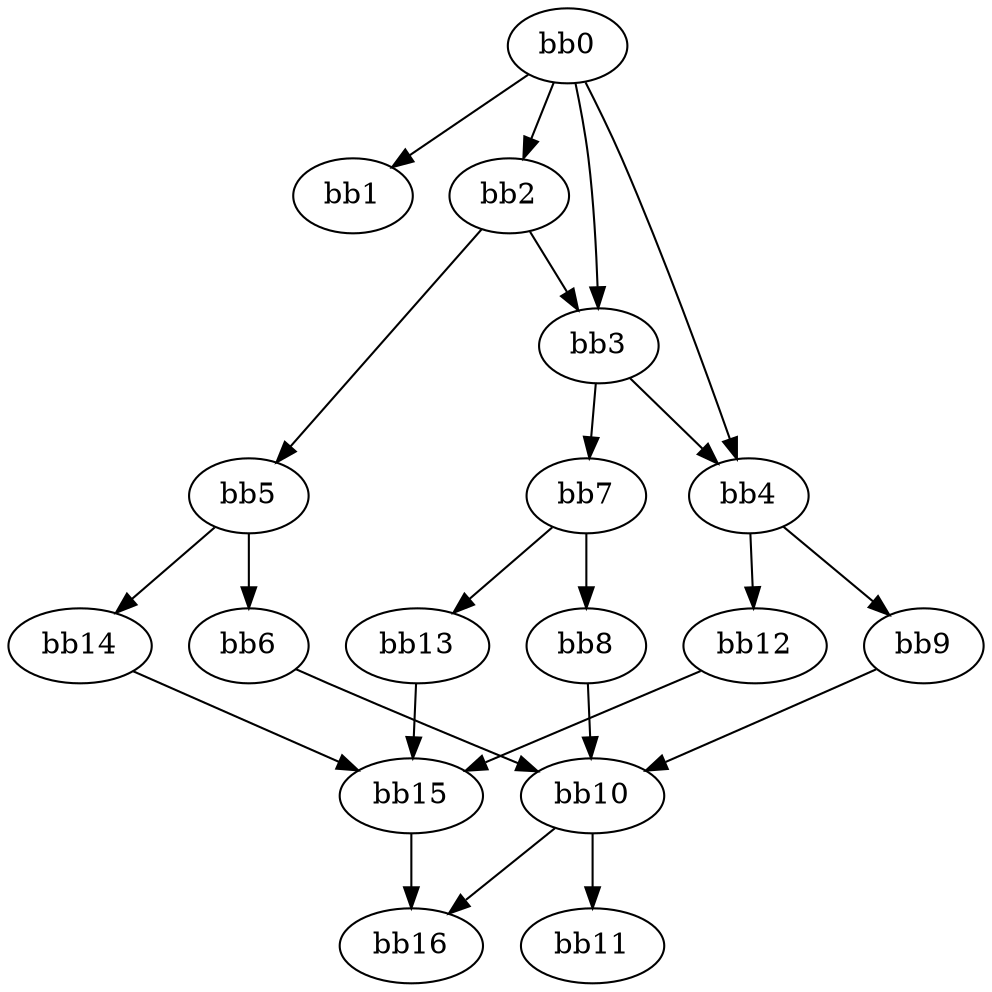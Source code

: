 digraph {
    0 [ label = "bb0\l" ]
    1 [ label = "bb1\l" ]
    2 [ label = "bb2\l" ]
    3 [ label = "bb3\l" ]
    4 [ label = "bb4\l" ]
    5 [ label = "bb5\l" ]
    6 [ label = "bb6\l" ]
    7 [ label = "bb7\l" ]
    8 [ label = "bb8\l" ]
    9 [ label = "bb9\l" ]
    10 [ label = "bb10\l" ]
    11 [ label = "bb11\l" ]
    12 [ label = "bb12\l" ]
    13 [ label = "bb13\l" ]
    14 [ label = "bb14\l" ]
    15 [ label = "bb15\l" ]
    16 [ label = "bb16\l" ]
    0 -> 1 [ ]
    0 -> 2 [ ]
    0 -> 3 [ ]
    0 -> 4 [ ]
    2 -> 3 [ ]
    2 -> 5 [ ]
    3 -> 4 [ ]
    3 -> 7 [ ]
    4 -> 9 [ ]
    4 -> 12 [ ]
    5 -> 6 [ ]
    5 -> 14 [ ]
    6 -> 10 [ ]
    7 -> 8 [ ]
    7 -> 13 [ ]
    8 -> 10 [ ]
    9 -> 10 [ ]
    10 -> 11 [ ]
    10 -> 16 [ ]
    12 -> 15 [ ]
    13 -> 15 [ ]
    14 -> 15 [ ]
    15 -> 16 [ ]
}

